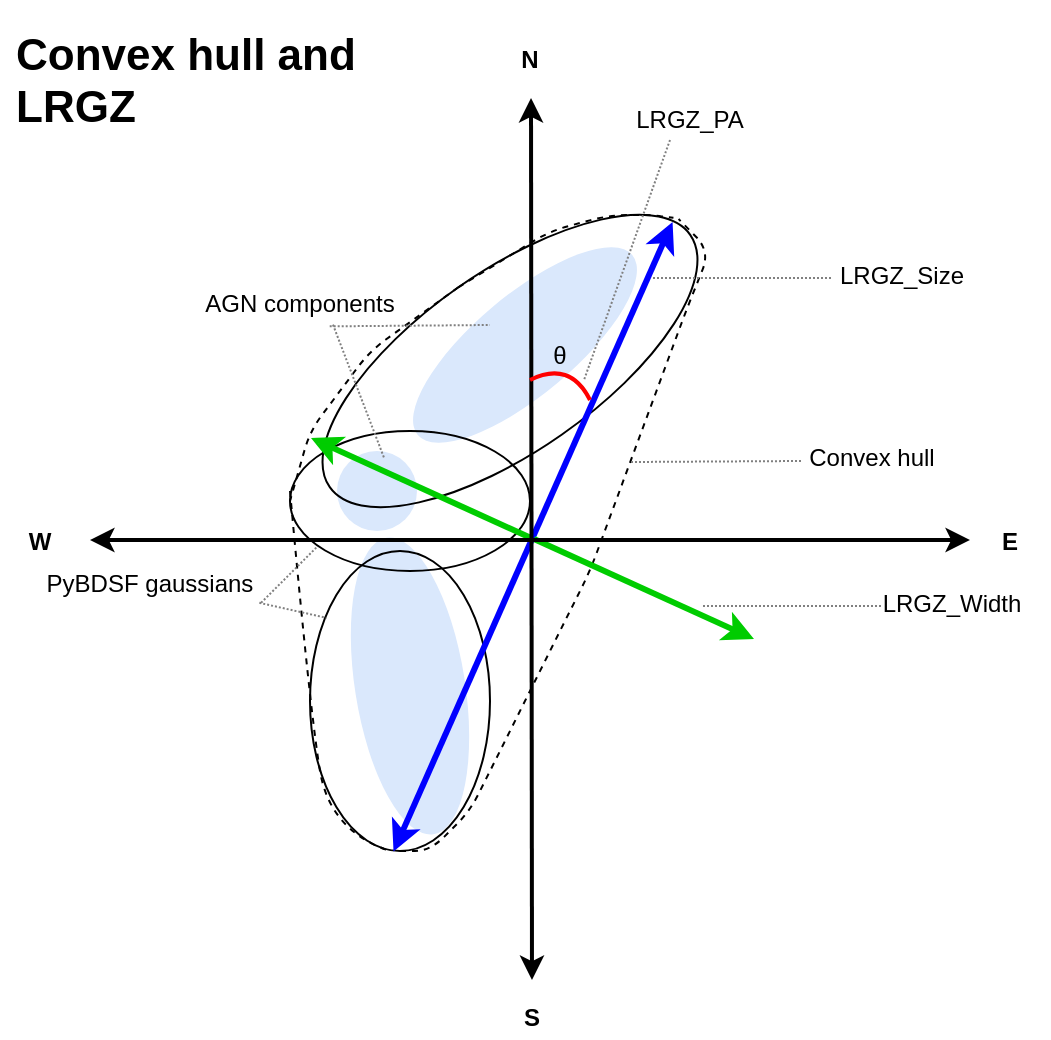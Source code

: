 <mxfile version="10.9.8" type="github"><diagram id="X5-jjp_E67JMKgSldyLx" name="Page-1"><mxGraphModel dx="1422" dy="781" grid="1" gridSize="10" guides="1" tooltips="1" connect="1" arrows="1" fold="1" page="1" pageScale="1" pageWidth="827" pageHeight="1169" math="0" shadow="0"><root><mxCell id="0"/><mxCell id="1" parent="0"/><mxCell id="xZoyDovflnMwaU4AAuaa-15" value="" style="ellipse;whiteSpace=wrap;html=1;aspect=fixed;fillColor=#dae8fc;strokeColor=none;" parent="1" vertex="1"><mxGeometry x="323.5" y="295.5" width="40" height="40" as="geometry"/></mxCell><mxCell id="xZoyDovflnMwaU4AAuaa-16" value="" style="ellipse;whiteSpace=wrap;html=1;fillColor=#dae8fc;strokeColor=none;rotation=140;" parent="1" vertex="1"><mxGeometry x="347.5" y="217.5" width="140" height="50" as="geometry"/></mxCell><mxCell id="xZoyDovflnMwaU4AAuaa-17" value="" style="ellipse;whiteSpace=wrap;html=1;fillColor=#dae8fc;strokeColor=none;rotation=81;" parent="1" vertex="1"><mxGeometry x="285" y="385.5" width="150" height="55" as="geometry"/></mxCell><mxCell id="xZoyDovflnMwaU4AAuaa-18" value="" style="ellipse;whiteSpace=wrap;html=1;rotation=145;fillColor=none;" parent="1" vertex="1"><mxGeometry x="300" y="205.5" width="220" height="90" as="geometry"/></mxCell><mxCell id="xZoyDovflnMwaU4AAuaa-19" value="" style="ellipse;whiteSpace=wrap;html=1;fillColor=none;" parent="1" vertex="1"><mxGeometry x="300" y="285.5" width="120" height="70" as="geometry"/></mxCell><mxCell id="xZoyDovflnMwaU4AAuaa-20" value="" style="ellipse;whiteSpace=wrap;html=1;fillColor=none;" parent="1" vertex="1"><mxGeometry x="310" y="345.5" width="90" height="150" as="geometry"/></mxCell><mxCell id="xZoyDovflnMwaU4AAuaa-21" value="" style="curved=1;endArrow=none;html=1;endFill=0;dashed=1;" parent="1" edge="1"><mxGeometry width="50" height="50" relative="1" as="geometry"><mxPoint x="300" y="315.5" as="sourcePoint"/><mxPoint x="350" y="495.5" as="targetPoint"/><Array as="points"><mxPoint x="300" y="315.5"/><mxPoint x="310" y="425.5"/><mxPoint x="320" y="485.5"/></Array></mxGeometry></mxCell><mxCell id="xZoyDovflnMwaU4AAuaa-22" value="" style="endArrow=none;dashed=1;html=1;entryX=0;entryY=0.5;entryDx=0;entryDy=0;exitX=0.5;exitY=1;exitDx=0;exitDy=0;" parent="1" source="xZoyDovflnMwaU4AAuaa-18" target="xZoyDovflnMwaU4AAuaa-19" edge="1"><mxGeometry width="50" height="50" relative="1" as="geometry"><mxPoint x="360" y="225.5" as="sourcePoint"/><mxPoint x="280" y="585.5" as="targetPoint"/><Array as="points"><mxPoint x="340" y="245.5"/><mxPoint x="310" y="285.5"/></Array></mxGeometry></mxCell><mxCell id="xZoyDovflnMwaU4AAuaa-23" value="" style="endArrow=none;dashed=1;html=1;exitX=0.5;exitY=1;exitDx=0;exitDy=0;entryX=0.009;entryY=0.631;entryDx=0;entryDy=0;entryPerimeter=0;" parent="1" source="xZoyDovflnMwaU4AAuaa-18" target="xZoyDovflnMwaU4AAuaa-18" edge="1"><mxGeometry width="50" height="50" relative="1" as="geometry"><mxPoint x="230" y="635.5" as="sourcePoint"/><mxPoint x="500" y="185.5" as="targetPoint"/><Array as="points"><mxPoint x="430" y="185.5"/><mxPoint x="460" y="177.5"/><mxPoint x="480" y="177.5"/></Array></mxGeometry></mxCell><mxCell id="xZoyDovflnMwaU4AAuaa-24" value="" style="endArrow=none;dashed=1;html=1;entryX=0.001;entryY=0.609;entryDx=0;entryDy=0;entryPerimeter=0;exitX=0.5;exitY=1;exitDx=0;exitDy=0;" parent="1" source="xZoyDovflnMwaU4AAuaa-20" target="xZoyDovflnMwaU4AAuaa-18" edge="1"><mxGeometry width="50" height="50" relative="1" as="geometry"><mxPoint x="230" y="635.5" as="sourcePoint"/><mxPoint x="280" y="585.5" as="targetPoint"/><Array as="points"><mxPoint x="370" y="495.5"/><mxPoint x="390" y="475.5"/><mxPoint x="450" y="355.5"/><mxPoint x="498" y="225.5"/><mxPoint x="510" y="195.5"/></Array></mxGeometry></mxCell><mxCell id="xZoyDovflnMwaU4AAuaa-28" value="" style="endArrow=classic;html=1;entryX=0.464;entryY=1.002;entryDx=0;entryDy=0;exitX=0.016;exitY=0.615;exitDx=0;exitDy=0;strokeWidth=3;strokeColor=#0000FF;exitPerimeter=0;entryPerimeter=0;startArrow=classic;startFill=1;endFill=1;" parent="1" source="xZoyDovflnMwaU4AAuaa-18" target="xZoyDovflnMwaU4AAuaa-20" edge="1"><mxGeometry width="50" height="50" relative="1" as="geometry"><mxPoint x="504.357" y="187" as="sourcePoint"/><mxPoint x="359.214" y="495" as="targetPoint"/></mxGeometry></mxCell><mxCell id="xZoyDovflnMwaU4AAuaa-29" value="" style="endArrow=classic;html=1;strokeColor=#00CC00;strokeWidth=3;endSize=6;startSize=6;endFill=1;" parent="1" edge="1"><mxGeometry width="50" height="50" relative="1" as="geometry"><mxPoint x="420.5" y="339" as="sourcePoint"/><mxPoint x="310.5" y="289" as="targetPoint"/></mxGeometry></mxCell><mxCell id="xZoyDovflnMwaU4AAuaa-31" value="" style="endArrow=none;html=1;strokeColor=#00CC00;strokeWidth=3;endSize=6;startSize=6;startArrow=classic;startFill=1;" parent="1" edge="1"><mxGeometry width="50" height="50" relative="1" as="geometry"><mxPoint x="532" y="389.5" as="sourcePoint"/><mxPoint x="422" y="339.5" as="targetPoint"/></mxGeometry></mxCell><mxCell id="xZoyDovflnMwaU4AAuaa-32" value="" style="endArrow=none;dashed=1;html=1;strokeColor=#808080;strokeWidth=1;dashPattern=1 1;" parent="1" edge="1"><mxGeometry width="50" height="50" relative="1" as="geometry"><mxPoint x="570.5" y="209" as="sourcePoint"/><mxPoint x="480.5" y="209" as="targetPoint"/></mxGeometry></mxCell><mxCell id="xZoyDovflnMwaU4AAuaa-33" value="&lt;div&gt;LRGZ_Size&lt;/div&gt;" style="text;html=1;strokeColor=none;fillColor=none;align=center;verticalAlign=middle;whiteSpace=wrap;rounded=0;" parent="1" vertex="1"><mxGeometry x="585.5" y="197.5" width="40" height="20" as="geometry"/></mxCell><mxCell id="xZoyDovflnMwaU4AAuaa-34" value="" style="endArrow=none;dashed=1;html=1;strokeColor=#808080;strokeWidth=1;dashPattern=1 1;" parent="1" edge="1"><mxGeometry width="50" height="50" relative="1" as="geometry"><mxPoint x="555.5" y="300.5" as="sourcePoint"/><mxPoint x="470.5" y="301" as="targetPoint"/></mxGeometry></mxCell><mxCell id="xZoyDovflnMwaU4AAuaa-35" value="&lt;div&gt;Convex hull&lt;/div&gt;" style="text;html=1;strokeColor=none;fillColor=none;align=center;verticalAlign=middle;whiteSpace=wrap;rounded=0;" parent="1" vertex="1"><mxGeometry x="555.5" y="289" width="70" height="20" as="geometry"/></mxCell><mxCell id="xZoyDovflnMwaU4AAuaa-36" value="" style="endArrow=none;dashed=1;html=1;strokeColor=#808080;strokeWidth=1;dashPattern=1 1;snapToPoint=0;exitX=0.635;exitY=1.084;exitDx=0;exitDy=0;exitPerimeter=0;" parent="1" source="xZoyDovflnMwaU4AAuaa-37" edge="1"><mxGeometry width="50" height="50" relative="1" as="geometry"><mxPoint x="294.5" y="222.5" as="sourcePoint"/><mxPoint x="400" y="232.5" as="targetPoint"/></mxGeometry></mxCell><mxCell id="xZoyDovflnMwaU4AAuaa-37" value="AGN components" style="text;html=1;strokeColor=none;fillColor=none;align=center;verticalAlign=middle;whiteSpace=wrap;rounded=0;snapToPoint=0;" parent="1" vertex="1"><mxGeometry x="250" y="211.5" width="110" height="20" as="geometry"/></mxCell><mxCell id="xZoyDovflnMwaU4AAuaa-38" value="" style="endArrow=none;dashed=1;html=1;strokeColor=#808080;strokeWidth=1;dashPattern=1 1;" parent="1" edge="1"><mxGeometry width="50" height="50" relative="1" as="geometry"><mxPoint x="595.5" y="373" as="sourcePoint"/><mxPoint x="505.5" y="373" as="targetPoint"/></mxGeometry></mxCell><mxCell id="xZoyDovflnMwaU4AAuaa-39" value="&lt;div&gt;LRGZ_Width&lt;/div&gt;" style="text;html=1;strokeColor=none;fillColor=none;align=center;verticalAlign=middle;whiteSpace=wrap;rounded=0;" parent="1" vertex="1"><mxGeometry x="610.5" y="361.5" width="40" height="20" as="geometry"/></mxCell><mxCell id="xZoyDovflnMwaU4AAuaa-40" value="" style="endArrow=none;dashed=1;html=1;strokeColor=#808080;strokeWidth=1;dashPattern=1 1;snapToPoint=0;exitX=0.997;exitY=0.97;exitDx=0;exitDy=0;exitPerimeter=0;entryX=0.092;entryY=0.223;entryDx=0;entryDy=0;entryPerimeter=0;" parent="1" source="xZoyDovflnMwaU4AAuaa-41" target="xZoyDovflnMwaU4AAuaa-20" edge="1"><mxGeometry width="50" height="50" relative="1" as="geometry"><mxPoint x="219.5" y="375.5" as="sourcePoint"/><mxPoint x="325" y="385.5" as="targetPoint"/></mxGeometry></mxCell><mxCell id="xZoyDovflnMwaU4AAuaa-41" value="PyBDSF gaussians" style="text;html=1;strokeColor=none;fillColor=none;align=center;verticalAlign=middle;whiteSpace=wrap;rounded=0;snapToPoint=0;" parent="1" vertex="1"><mxGeometry x="175" y="352" width="110" height="20" as="geometry"/></mxCell><mxCell id="xZoyDovflnMwaU4AAuaa-42" value="" style="endArrow=none;dashed=1;html=1;strokeColor=#808080;strokeWidth=1;dashPattern=1 1;snapToPoint=0;exitX=1.005;exitY=0.97;exitDx=0;exitDy=0;exitPerimeter=0;entryX=0.113;entryY=0.827;entryDx=0;entryDy=0;entryPerimeter=0;" parent="1" source="xZoyDovflnMwaU4AAuaa-41" target="xZoyDovflnMwaU4AAuaa-19" edge="1"><mxGeometry width="50" height="50" relative="1" as="geometry"><mxPoint x="294.7" y="381.4" as="sourcePoint"/><mxPoint x="328.3" y="389" as="targetPoint"/></mxGeometry></mxCell><mxCell id="xZoyDovflnMwaU4AAuaa-43" value="" style="endArrow=none;dashed=1;html=1;strokeColor=#808080;strokeWidth=1;dashPattern=1 1;snapToPoint=0;exitX=0.65;exitY=1.043;exitDx=0;exitDy=0;exitPerimeter=0;" parent="1" source="xZoyDovflnMwaU4AAuaa-37" edge="1"><mxGeometry width="50" height="50" relative="1" as="geometry"><mxPoint x="329.786" y="242.929" as="sourcePoint"/><mxPoint x="346.993" y="298.832" as="targetPoint"/></mxGeometry></mxCell><mxCell id="xZoyDovflnMwaU4AAuaa-44" value="" style="endArrow=classic;html=1;strokeColor=#000000;strokeWidth=2;startArrow=classic;startFill=1;endFill=1;" parent="1" edge="1"><mxGeometry width="50" height="50" relative="1" as="geometry"><mxPoint x="420.5" y="119" as="sourcePoint"/><mxPoint x="421" y="560" as="targetPoint"/></mxGeometry></mxCell><mxCell id="xZoyDovflnMwaU4AAuaa-45" value="&lt;b&gt;N&lt;/b&gt;" style="text;html=1;strokeColor=none;fillColor=none;align=center;verticalAlign=middle;whiteSpace=wrap;rounded=0;" parent="1" vertex="1"><mxGeometry x="400" y="90" width="40" height="20" as="geometry"/></mxCell><mxCell id="xZoyDovflnMwaU4AAuaa-46" value="" style="endArrow=classic;html=1;strokeColor=#000000;strokeWidth=2;startArrow=classic;startFill=1;endFill=1;" parent="1" edge="1"><mxGeometry width="50" height="50" relative="1" as="geometry"><mxPoint x="640" y="340" as="sourcePoint"/><mxPoint x="200" y="340" as="targetPoint"/></mxGeometry></mxCell><mxCell id="xZoyDovflnMwaU4AAuaa-47" value="&lt;b&gt;E&lt;/b&gt;" style="text;html=1;strokeColor=none;fillColor=none;align=center;verticalAlign=middle;whiteSpace=wrap;rounded=0;" parent="1" vertex="1"><mxGeometry x="639.5" y="331" width="40" height="20" as="geometry"/></mxCell><mxCell id="xZoyDovflnMwaU4AAuaa-48" value="&lt;b&gt;W&lt;/b&gt;" style="text;html=1;strokeColor=none;fillColor=none;align=center;verticalAlign=middle;whiteSpace=wrap;rounded=0;" parent="1" vertex="1"><mxGeometry x="155" y="331" width="40" height="20" as="geometry"/></mxCell><mxCell id="xZoyDovflnMwaU4AAuaa-49" value="&lt;b&gt;S&lt;/b&gt;" style="text;html=1;strokeColor=none;fillColor=none;align=center;verticalAlign=middle;whiteSpace=wrap;rounded=0;" parent="1" vertex="1"><mxGeometry x="401" y="569" width="40" height="20" as="geometry"/></mxCell><mxCell id="xZoyDovflnMwaU4AAuaa-50" value="" style="curved=1;endArrow=none;html=1;strokeColor=#FF0000;strokeWidth=2;endFill=0;" parent="1" edge="1"><mxGeometry width="50" height="50" relative="1" as="geometry"><mxPoint x="450" y="270" as="sourcePoint"/><mxPoint x="420" y="260" as="targetPoint"/><Array as="points"><mxPoint x="440" y="250"/></Array></mxGeometry></mxCell><mxCell id="xZoyDovflnMwaU4AAuaa-51" value="" style="endArrow=none;dashed=1;html=1;strokeColor=#808080;strokeWidth=1;dashPattern=1 1;exitX=0.25;exitY=1;exitDx=0;exitDy=0;" parent="1" source="xZoyDovflnMwaU4AAuaa-52" edge="1"><mxGeometry width="50" height="50" relative="1" as="geometry"><mxPoint x="447" y="131.5" as="sourcePoint"/><mxPoint x="447" y="260" as="targetPoint"/></mxGeometry></mxCell><mxCell id="xZoyDovflnMwaU4AAuaa-52" value="LRGZ_PA" style="text;html=1;strokeColor=none;fillColor=none;align=center;verticalAlign=middle;whiteSpace=wrap;rounded=0;" parent="1" vertex="1"><mxGeometry x="480" y="120" width="40" height="20" as="geometry"/></mxCell><mxCell id="xZoyDovflnMwaU4AAuaa-53" value="&lt;span class=&quot;st&quot;&gt;θ&lt;/span&gt;" style="text;html=1;strokeColor=none;fillColor=none;align=center;verticalAlign=middle;whiteSpace=wrap;rounded=0;" parent="1" vertex="1"><mxGeometry x="415" y="237.5" width="40" height="20" as="geometry"/></mxCell><mxCell id="xZoyDovflnMwaU4AAuaa-54" value="&lt;h1 style=&quot;font-size: 22px&quot;&gt;&lt;font style=&quot;font-size: 22px&quot;&gt;Convex hull and LRGZ dimentions&lt;br&gt;&lt;/font&gt;&lt;/h1&gt;" style="text;html=1;strokeColor=none;fillColor=none;spacing=5;spacingTop=-20;whiteSpace=wrap;overflow=hidden;rounded=0;" parent="1" vertex="1"><mxGeometry x="158" y="80" width="190" height="60" as="geometry"/></mxCell></root></mxGraphModel></diagram></mxfile>